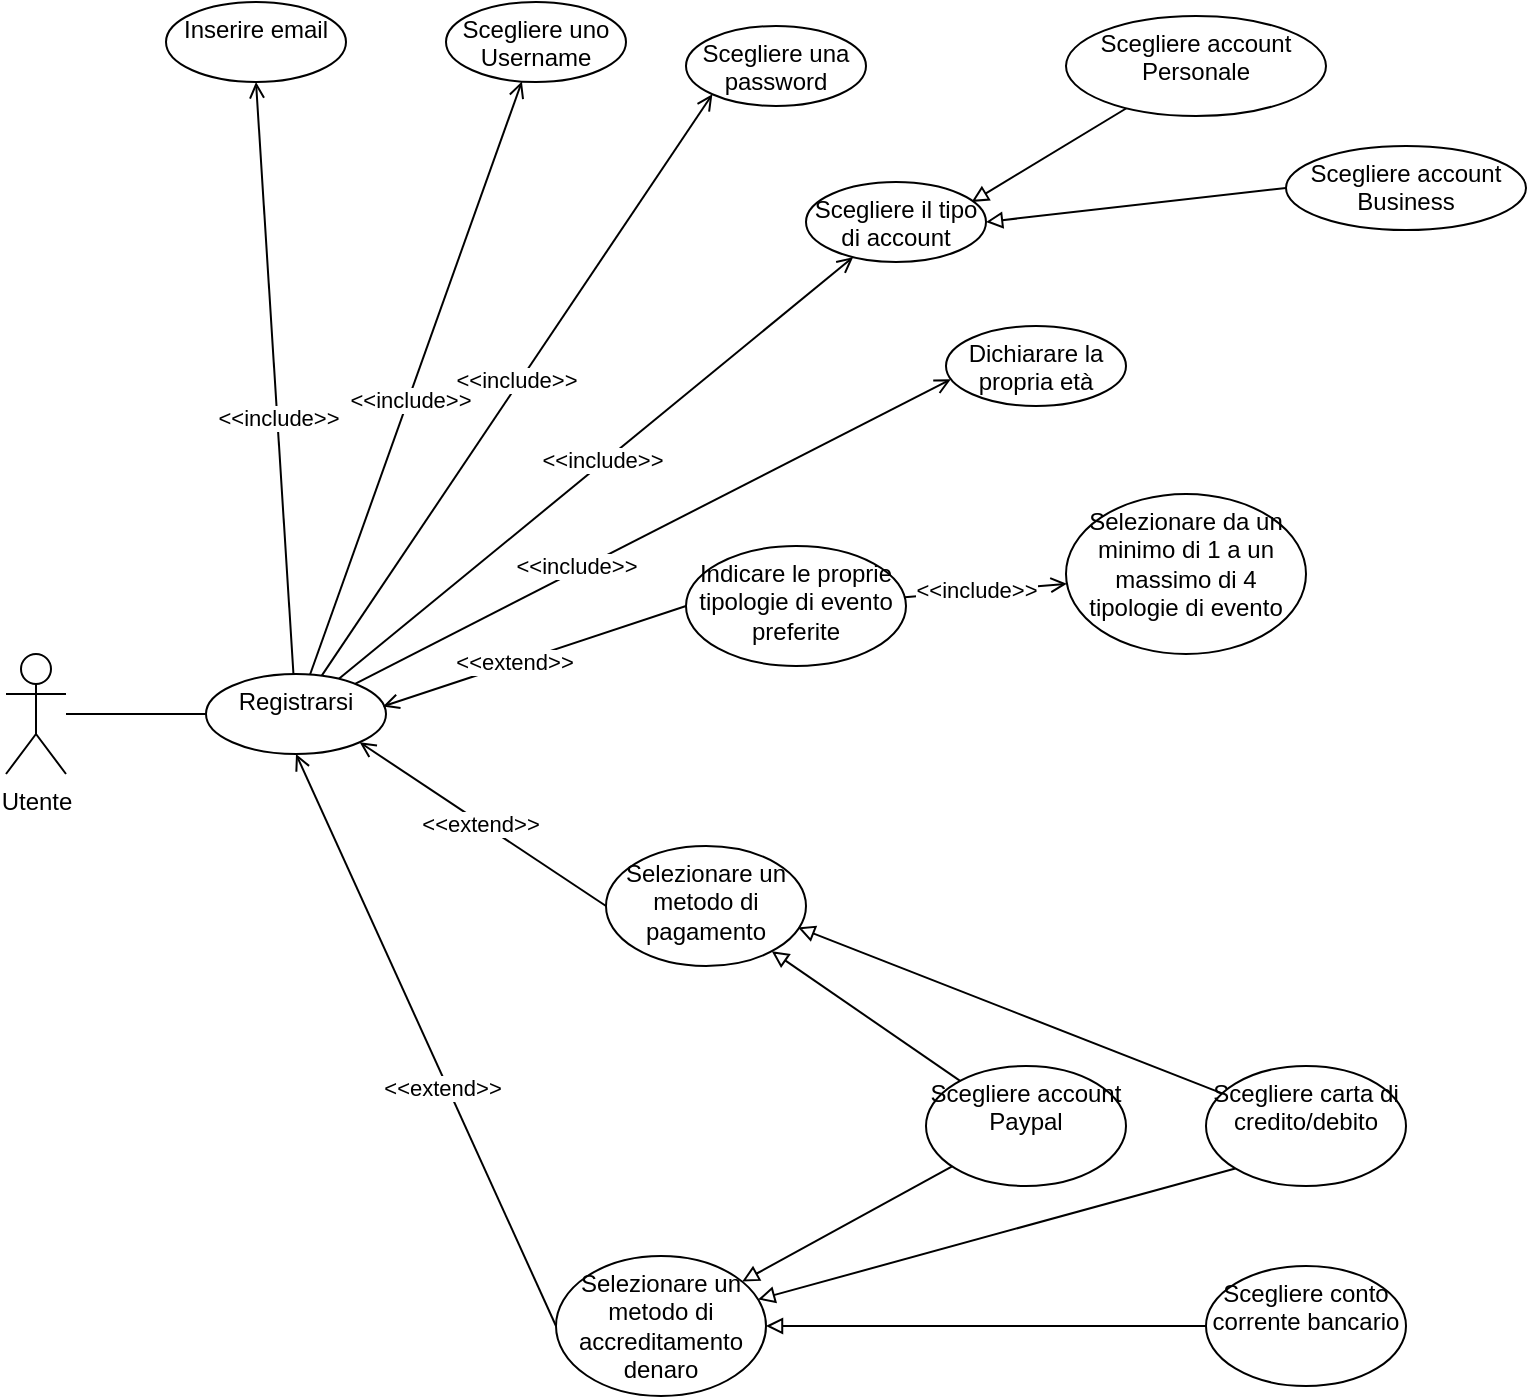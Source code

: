 <mxfile version="20.5.1" type="device"><diagram id="JPE2eidGnXB2TsUZV1xF" name="Page-1"><mxGraphModel dx="1082" dy="674" grid="1" gridSize="10" guides="1" tooltips="1" connect="1" arrows="1" fold="1" page="1" pageScale="1" pageWidth="1169" pageHeight="827" math="0" shadow="0"><root><mxCell id="0"/><mxCell id="1" parent="0"/><mxCell id="QWhc-xMpozkHO0PZvhl3-3" value="" style="rounded=0;orthogonalLoop=1;jettySize=auto;html=1;endArrow=none;endFill=0;" parent="1" source="QWhc-xMpozkHO0PZvhl3-1" target="QWhc-xMpozkHO0PZvhl3-2" edge="1"><mxGeometry relative="1" as="geometry"/></mxCell><mxCell id="QWhc-xMpozkHO0PZvhl3-1" value="Utente" style="shape=umlActor;verticalLabelPosition=bottom;verticalAlign=top;html=1;" parent="1" vertex="1"><mxGeometry x="110" y="384" width="30" height="60" as="geometry"/></mxCell><mxCell id="QWhc-xMpozkHO0PZvhl3-11" value="" style="edgeStyle=none;rounded=0;orthogonalLoop=1;jettySize=auto;html=1;entryX=0.5;entryY=1;entryDx=0;entryDy=0;endArrow=open;endFill=0;" parent="1" source="QWhc-xMpozkHO0PZvhl3-2" target="QWhc-xMpozkHO0PZvhl3-6" edge="1"><mxGeometry relative="1" as="geometry"/></mxCell><mxCell id="QWhc-xMpozkHO0PZvhl3-18" value="&amp;lt;&amp;lt;include&amp;gt;&amp;gt;" style="edgeLabel;html=1;align=center;verticalAlign=middle;resizable=0;points=[];" parent="QWhc-xMpozkHO0PZvhl3-11" vertex="1" connectable="0"><mxGeometry x="-0.131" relative="1" as="geometry"><mxPoint as="offset"/></mxGeometry></mxCell><mxCell id="QWhc-xMpozkHO0PZvhl3-12" style="edgeStyle=none;rounded=0;orthogonalLoop=1;jettySize=auto;html=1;endArrow=open;endFill=0;" parent="1" source="QWhc-xMpozkHO0PZvhl3-2" target="QWhc-xMpozkHO0PZvhl3-7" edge="1"><mxGeometry relative="1" as="geometry"/></mxCell><mxCell id="QWhc-xMpozkHO0PZvhl3-21" value="&amp;lt;&amp;lt;include&amp;gt;&amp;gt;" style="edgeLabel;html=1;align=center;verticalAlign=middle;resizable=0;points=[];" parent="QWhc-xMpozkHO0PZvhl3-12" vertex="1" connectable="0"><mxGeometry x="-0.064" relative="1" as="geometry"><mxPoint y="1" as="offset"/></mxGeometry></mxCell><mxCell id="QWhc-xMpozkHO0PZvhl3-13" style="edgeStyle=none;rounded=0;orthogonalLoop=1;jettySize=auto;html=1;entryX=0;entryY=1;entryDx=0;entryDy=0;endArrow=open;endFill=0;" parent="1" source="QWhc-xMpozkHO0PZvhl3-2" target="QWhc-xMpozkHO0PZvhl3-8" edge="1"><mxGeometry relative="1" as="geometry"/></mxCell><mxCell id="QWhc-xMpozkHO0PZvhl3-22" value="&amp;lt;&amp;lt;include&amp;gt;&amp;gt;" style="edgeLabel;html=1;align=center;verticalAlign=middle;resizable=0;points=[];" parent="QWhc-xMpozkHO0PZvhl3-13" vertex="1" connectable="0"><mxGeometry x="0.014" y="2" relative="1" as="geometry"><mxPoint as="offset"/></mxGeometry></mxCell><mxCell id="QWhc-xMpozkHO0PZvhl3-14" style="edgeStyle=none;rounded=0;orthogonalLoop=1;jettySize=auto;html=1;endArrow=open;endFill=0;" parent="1" source="QWhc-xMpozkHO0PZvhl3-2" target="QWhc-xMpozkHO0PZvhl3-9" edge="1"><mxGeometry relative="1" as="geometry"/></mxCell><mxCell id="QWhc-xMpozkHO0PZvhl3-23" value="&amp;lt;&amp;lt;include&amp;gt;&amp;gt;" style="edgeLabel;html=1;align=center;verticalAlign=middle;resizable=0;points=[];" parent="QWhc-xMpozkHO0PZvhl3-14" vertex="1" connectable="0"><mxGeometry x="0.028" y="1" relative="1" as="geometry"><mxPoint as="offset"/></mxGeometry></mxCell><mxCell id="QWhc-xMpozkHO0PZvhl3-15" style="edgeStyle=none;rounded=0;orthogonalLoop=1;jettySize=auto;html=1;entryX=0.027;entryY=0.667;entryDx=0;entryDy=0;endArrow=open;endFill=0;entryPerimeter=0;" parent="1" source="QWhc-xMpozkHO0PZvhl3-2" target="QWhc-xMpozkHO0PZvhl3-10" edge="1"><mxGeometry relative="1" as="geometry"/></mxCell><mxCell id="QWhc-xMpozkHO0PZvhl3-24" value="&amp;lt;&amp;lt;include&amp;gt;&amp;gt;" style="edgeLabel;html=1;align=center;verticalAlign=middle;resizable=0;points=[];" parent="QWhc-xMpozkHO0PZvhl3-15" vertex="1" connectable="0"><mxGeometry x="-0.252" y="2" relative="1" as="geometry"><mxPoint as="offset"/></mxGeometry></mxCell><mxCell id="QWhc-xMpozkHO0PZvhl3-2" value="Registrarsi" style="ellipse;whiteSpace=wrap;html=1;verticalAlign=top;" parent="1" vertex="1"><mxGeometry x="210" y="394" width="90" height="40" as="geometry"/></mxCell><mxCell id="QWhc-xMpozkHO0PZvhl3-6" value="Inserire email" style="ellipse;whiteSpace=wrap;html=1;verticalAlign=top;" parent="1" vertex="1"><mxGeometry x="190" y="58" width="90" height="40" as="geometry"/></mxCell><mxCell id="QWhc-xMpozkHO0PZvhl3-7" value="Scegliere uno Username" style="ellipse;whiteSpace=wrap;html=1;verticalAlign=top;" parent="1" vertex="1"><mxGeometry x="330" y="58" width="90" height="40" as="geometry"/></mxCell><mxCell id="QWhc-xMpozkHO0PZvhl3-8" value="Scegliere una password" style="ellipse;whiteSpace=wrap;html=1;verticalAlign=top;" parent="1" vertex="1"><mxGeometry x="450" y="70" width="90" height="40" as="geometry"/></mxCell><mxCell id="QWhc-xMpozkHO0PZvhl3-61" value="" style="edgeStyle=none;rounded=0;orthogonalLoop=1;jettySize=auto;html=1;endArrow=block;endFill=0;entryX=0.92;entryY=0.25;entryDx=0;entryDy=0;entryPerimeter=0;" parent="1" source="QWhc-xMpozkHO0PZvhl3-60" target="QWhc-xMpozkHO0PZvhl3-9" edge="1"><mxGeometry relative="1" as="geometry"/></mxCell><mxCell id="QWhc-xMpozkHO0PZvhl3-65" style="edgeStyle=none;rounded=0;orthogonalLoop=1;jettySize=auto;html=1;endArrow=block;endFill=0;exitX=0;exitY=0.5;exitDx=0;exitDy=0;" parent="1" source="QWhc-xMpozkHO0PZvhl3-64" edge="1"><mxGeometry relative="1" as="geometry"><mxPoint x="600" y="168" as="targetPoint"/></mxGeometry></mxCell><mxCell id="QWhc-xMpozkHO0PZvhl3-9" value="Scegliere il tipo di account" style="ellipse;whiteSpace=wrap;html=1;verticalAlign=top;" parent="1" vertex="1"><mxGeometry x="510" y="148" width="90" height="40" as="geometry"/></mxCell><mxCell id="QWhc-xMpozkHO0PZvhl3-10" value="Dichiarare la propria età" style="ellipse;whiteSpace=wrap;html=1;verticalAlign=top;" parent="1" vertex="1"><mxGeometry x="580" y="220" width="90" height="40" as="geometry"/></mxCell><mxCell id="QWhc-xMpozkHO0PZvhl3-29" style="edgeStyle=none;rounded=0;orthogonalLoop=1;jettySize=auto;html=1;entryX=0.983;entryY=0.406;entryDx=0;entryDy=0;entryPerimeter=0;endArrow=open;endFill=0;exitX=0;exitY=0.5;exitDx=0;exitDy=0;" parent="1" source="QWhc-xMpozkHO0PZvhl3-25" target="QWhc-xMpozkHO0PZvhl3-2" edge="1"><mxGeometry relative="1" as="geometry"/></mxCell><mxCell id="QWhc-xMpozkHO0PZvhl3-32" value="&amp;lt;&amp;lt;extend&amp;gt;&amp;gt;" style="edgeLabel;html=1;align=center;verticalAlign=middle;resizable=0;points=[];" parent="QWhc-xMpozkHO0PZvhl3-29" vertex="1" connectable="0"><mxGeometry x="0.135" y="-1" relative="1" as="geometry"><mxPoint as="offset"/></mxGeometry></mxCell><mxCell id="QWhc-xMpozkHO0PZvhl3-30" style="edgeStyle=none;rounded=0;orthogonalLoop=1;jettySize=auto;html=1;entryX=1;entryY=1;entryDx=0;entryDy=0;endArrow=open;endFill=0;exitX=0;exitY=0.5;exitDx=0;exitDy=0;" parent="1" source="QWhc-xMpozkHO0PZvhl3-26" target="QWhc-xMpozkHO0PZvhl3-2" edge="1"><mxGeometry relative="1" as="geometry"/></mxCell><mxCell id="QWhc-xMpozkHO0PZvhl3-33" value="&amp;lt;&amp;lt;extend&amp;gt;&amp;gt;" style="edgeLabel;html=1;align=center;verticalAlign=middle;resizable=0;points=[];" parent="QWhc-xMpozkHO0PZvhl3-30" vertex="1" connectable="0"><mxGeometry x="0.018" y="1" relative="1" as="geometry"><mxPoint as="offset"/></mxGeometry></mxCell><mxCell id="QWhc-xMpozkHO0PZvhl3-36" value="" style="edgeStyle=none;rounded=0;orthogonalLoop=1;jettySize=auto;html=1;endArrow=open;endFill=0;" parent="1" source="QWhc-xMpozkHO0PZvhl3-25" target="QWhc-xMpozkHO0PZvhl3-35" edge="1"><mxGeometry relative="1" as="geometry"/></mxCell><mxCell id="QWhc-xMpozkHO0PZvhl3-38" value="&amp;lt;&amp;lt;include&amp;gt;&amp;gt;" style="edgeLabel;html=1;align=center;verticalAlign=middle;resizable=0;points=[];" parent="QWhc-xMpozkHO0PZvhl3-36" vertex="1" connectable="0"><mxGeometry x="-0.117" y="1" relative="1" as="geometry"><mxPoint as="offset"/></mxGeometry></mxCell><mxCell id="QWhc-xMpozkHO0PZvhl3-25" value="Indicare le proprie tipologie di evento preferite" style="ellipse;whiteSpace=wrap;html=1;verticalAlign=top;" parent="1" vertex="1"><mxGeometry x="450" y="330" width="110" height="60" as="geometry"/></mxCell><mxCell id="aGkHzVmd8wK17Ohexrg7-3" value="" style="rounded=0;orthogonalLoop=1;jettySize=auto;html=1;endArrow=block;endFill=0;" parent="1" source="aGkHzVmd8wK17Ohexrg7-2" target="QWhc-xMpozkHO0PZvhl3-26" edge="1"><mxGeometry relative="1" as="geometry"/></mxCell><mxCell id="QWhc-xMpozkHO0PZvhl3-26" value="Selezionare un metodo di pagamento" style="ellipse;whiteSpace=wrap;html=1;verticalAlign=top;" parent="1" vertex="1"><mxGeometry x="410" y="480" width="100" height="60" as="geometry"/></mxCell><mxCell id="QWhc-xMpozkHO0PZvhl3-31" style="edgeStyle=none;rounded=0;orthogonalLoop=1;jettySize=auto;html=1;entryX=0.5;entryY=1;entryDx=0;entryDy=0;endArrow=open;endFill=0;exitX=0;exitY=0.5;exitDx=0;exitDy=0;" parent="1" source="QWhc-xMpozkHO0PZvhl3-28" target="QWhc-xMpozkHO0PZvhl3-2" edge="1"><mxGeometry relative="1" as="geometry"/></mxCell><mxCell id="QWhc-xMpozkHO0PZvhl3-34" value="&amp;lt;&amp;lt;extend&amp;gt;&amp;gt;" style="edgeLabel;html=1;align=center;verticalAlign=middle;resizable=0;points=[];" parent="QWhc-xMpozkHO0PZvhl3-31" vertex="1" connectable="0"><mxGeometry x="-0.16" y="3" relative="1" as="geometry"><mxPoint as="offset"/></mxGeometry></mxCell><mxCell id="QWhc-xMpozkHO0PZvhl3-28" value="Selezionare un metodo di accreditamento denaro" style="ellipse;whiteSpace=wrap;html=1;verticalAlign=top;" parent="1" vertex="1"><mxGeometry x="385" y="685" width="105" height="70" as="geometry"/></mxCell><mxCell id="QWhc-xMpozkHO0PZvhl3-35" value="Selezionare da un minimo di 1 a un massimo di 4 tipologie di evento" style="ellipse;whiteSpace=wrap;html=1;verticalAlign=top;" parent="1" vertex="1"><mxGeometry x="640" y="304" width="120" height="80" as="geometry"/></mxCell><mxCell id="QWhc-xMpozkHO0PZvhl3-60" value="Scegliere account Personale" style="ellipse;whiteSpace=wrap;html=1;verticalAlign=top;" parent="1" vertex="1"><mxGeometry x="640" y="65" width="130" height="50" as="geometry"/></mxCell><mxCell id="QWhc-xMpozkHO0PZvhl3-64" value="Scegliere account Business" style="ellipse;whiteSpace=wrap;html=1;verticalAlign=top;" parent="1" vertex="1"><mxGeometry x="750" y="130" width="120" height="42" as="geometry"/></mxCell><mxCell id="aGkHzVmd8wK17Ohexrg7-16" style="edgeStyle=none;rounded=0;orthogonalLoop=1;jettySize=auto;html=1;endArrow=block;endFill=0;" parent="1" source="aGkHzVmd8wK17Ohexrg7-2" target="QWhc-xMpozkHO0PZvhl3-28" edge="1"><mxGeometry relative="1" as="geometry"/></mxCell><mxCell id="aGkHzVmd8wK17Ohexrg7-2" value="Scegliere account Paypal" style="ellipse;whiteSpace=wrap;html=1;verticalAlign=top;" parent="1" vertex="1"><mxGeometry x="570" y="590" width="100" height="60" as="geometry"/></mxCell><mxCell id="aGkHzVmd8wK17Ohexrg7-6" style="edgeStyle=none;rounded=0;orthogonalLoop=1;jettySize=auto;html=1;endArrow=block;endFill=0;entryX=0.96;entryY=0.679;entryDx=0;entryDy=0;entryPerimeter=0;" parent="1" source="aGkHzVmd8wK17Ohexrg7-5" target="QWhc-xMpozkHO0PZvhl3-26" edge="1"><mxGeometry relative="1" as="geometry"/></mxCell><mxCell id="aGkHzVmd8wK17Ohexrg7-5" value="Scegliere carta di credito/debito" style="ellipse;whiteSpace=wrap;html=1;verticalAlign=top;" parent="1" vertex="1"><mxGeometry x="710" y="590" width="100" height="60" as="geometry"/></mxCell><mxCell id="aGkHzVmd8wK17Ohexrg7-18" style="edgeStyle=none;rounded=0;orthogonalLoop=1;jettySize=auto;html=1;endArrow=block;endFill=0;exitX=0;exitY=1;exitDx=0;exitDy=0;" parent="1" source="aGkHzVmd8wK17Ohexrg7-5" target="QWhc-xMpozkHO0PZvhl3-28" edge="1"><mxGeometry relative="1" as="geometry"><mxPoint x="562.058" y="751.482" as="sourcePoint"/></mxGeometry></mxCell><mxCell id="Y-uuU-JStQ_8YC_oB_I2-2" style="rounded=0;orthogonalLoop=1;jettySize=auto;html=1;endArrow=block;endFill=0;" edge="1" parent="1" source="Y-uuU-JStQ_8YC_oB_I2-1" target="QWhc-xMpozkHO0PZvhl3-28"><mxGeometry relative="1" as="geometry"/></mxCell><mxCell id="Y-uuU-JStQ_8YC_oB_I2-1" value="Scegliere conto corrente bancario" style="ellipse;whiteSpace=wrap;html=1;verticalAlign=top;" vertex="1" parent="1"><mxGeometry x="710" y="690" width="100" height="60" as="geometry"/></mxCell></root></mxGraphModel></diagram></mxfile>